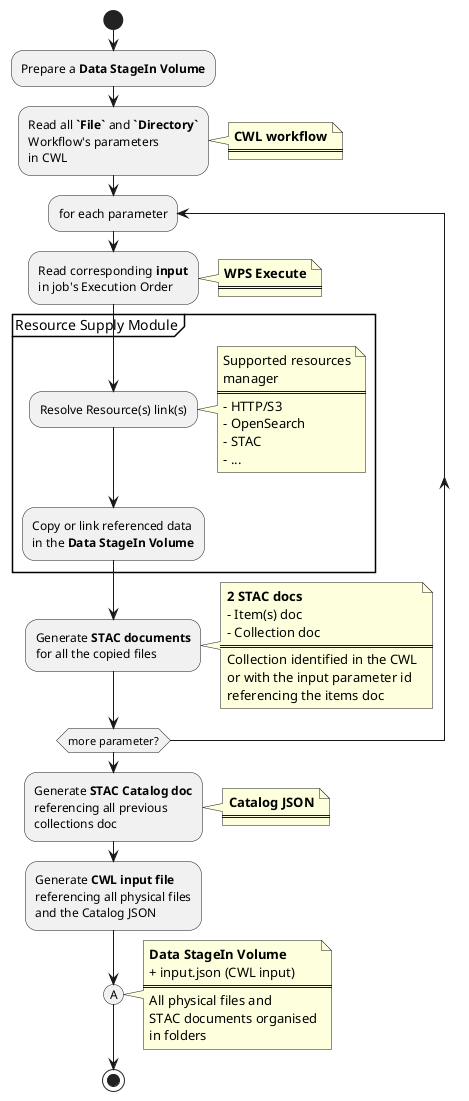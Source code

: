 @startuml Data Stage In Activity Diagram

start

:Prepare a **Data StageIn Volume**;
:Read all **`File`** and **`Directory`**\nWorkflow's parameters\nin CWL;
note right
    **CWL workflow**
    ====
end note
repeat :for each parameter;
:Read corresponding **input**\nin job's Execution Order;
note right
    **WPS Execute**
    ====
end note
partition "Resource Supply Module" {
    :Resolve Resource(s) link(s);
    note right
        Supported resources
        manager
        ====
        - HTTP/S3
        - OpenSearch
        - STAC
        - ...
    end note
    :Copy or link referenced data\nin the **Data StageIn Volume**;
}
:Generate **STAC documents**\nfor all the copied files;
note right
    **2 STAC docs**
    - Item(s) doc
    - Collection doc
    ====
    Collection identified in the CWL
    or with the input parameter id
    referencing the items doc
end note
repeat while (more parameter?)

:Generate **STAC Catalog doc**\nreferencing all previous\ncollections doc;
note right
    **Catalog JSON**
    ====
end note
:Generate **CWL input file**\nreferencing all physical files\nand the Catalog JSON;

(A)
note right
    **Data StageIn Volume**
    + input.json (CWL input)
    ====
    All physical files and
    STAC documents organised
    in folders
end note

stop

@enduml